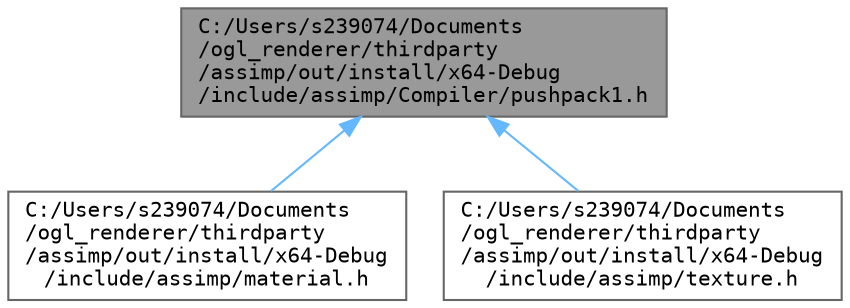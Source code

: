 digraph "C:/Users/s239074/Documents/ogl_renderer/thirdparty/assimp/out/install/x64-Debug/include/assimp/Compiler/pushpack1.h"
{
 // LATEX_PDF_SIZE
  bgcolor="transparent";
  edge [fontname=Terminal,fontsize=10,labelfontname=Helvetica,labelfontsize=10];
  node [fontname=Terminal,fontsize=10,shape=box,height=0.2,width=0.4];
  Node1 [label="C:/Users/s239074/Documents\l/ogl_renderer/thirdparty\l/assimp/out/install/x64-Debug\l/include/assimp/Compiler/pushpack1.h",height=0.2,width=0.4,color="gray40", fillcolor="grey60", style="filled", fontcolor="black",tooltip=" "];
  Node1 -> Node2 [dir="back",color="steelblue1",style="solid"];
  Node2 [label="C:/Users/s239074/Documents\l/ogl_renderer/thirdparty\l/assimp/out/install/x64-Debug\l/include/assimp/material.h",height=0.2,width=0.4,color="grey40", fillcolor="white", style="filled",URL="$thirdparty_2assimp_2out_2install_2x64-_debug_2include_2assimp_2_material_8h.html",tooltip="Defines the material system of the library."];
  Node1 -> Node3 [dir="back",color="steelblue1",style="solid"];
  Node3 [label="C:/Users/s239074/Documents\l/ogl_renderer/thirdparty\l/assimp/out/install/x64-Debug\l/include/assimp/texture.h",height=0.2,width=0.4,color="grey40", fillcolor="white", style="filled",URL="$out_2install_2x64-_debug_2include_2assimp_2texture_8h.html",tooltip="Defines texture helper structures for the library."];
}
